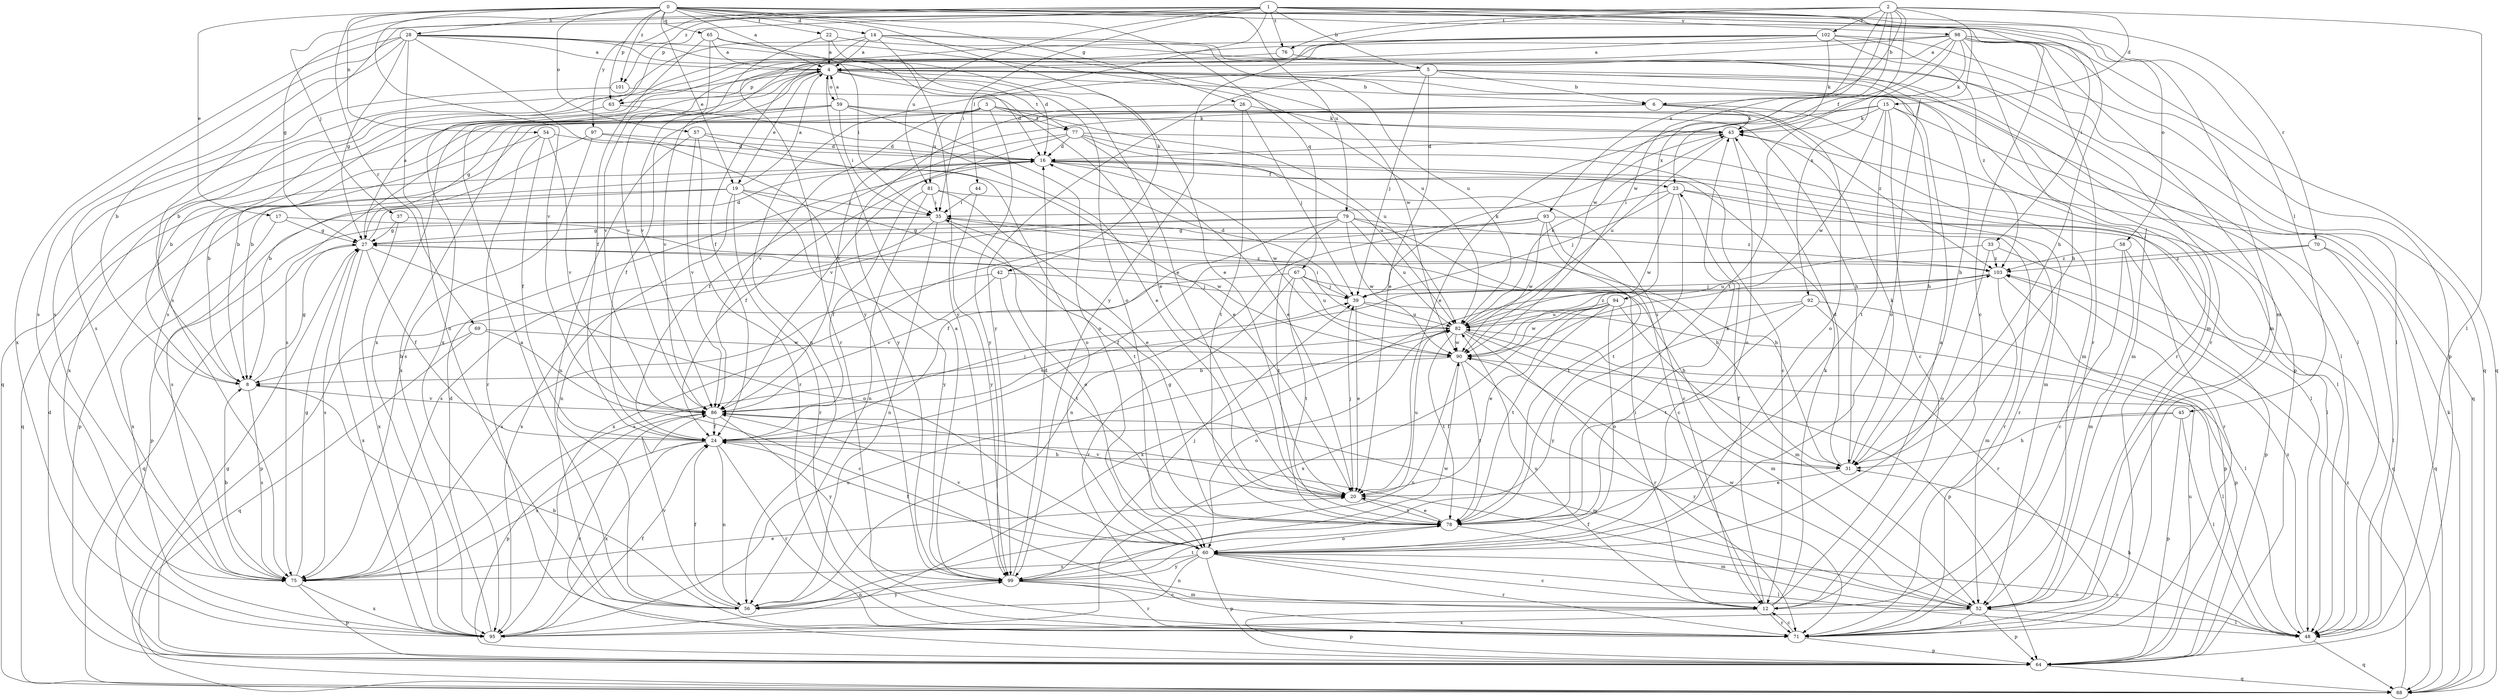 strict digraph  {
0;
1;
2;
3;
4;
5;
6;
8;
12;
14;
15;
16;
17;
19;
20;
22;
23;
24;
26;
27;
28;
31;
33;
35;
37;
39;
42;
43;
44;
45;
48;
52;
54;
56;
57;
58;
59;
60;
63;
64;
65;
67;
68;
69;
70;
71;
75;
76;
77;
78;
79;
81;
82;
86;
90;
92;
93;
94;
95;
97;
98;
99;
101;
102;
103;
0 -> 4  [label=a];
0 -> 12  [label=c];
0 -> 14  [label=d];
0 -> 17  [label=e];
0 -> 19  [label=e];
0 -> 22  [label=f];
0 -> 26  [label=g];
0 -> 28  [label=h];
0 -> 31  [label=h];
0 -> 42  [label=k];
0 -> 52  [label=m];
0 -> 54  [label=n];
0 -> 57  [label=o];
0 -> 63  [label=p];
0 -> 65  [label=q];
0 -> 67  [label=q];
0 -> 69  [label=r];
0 -> 79  [label=u];
0 -> 86  [label=v];
0 -> 101  [label=z];
1 -> 5  [label=b];
1 -> 33  [label=i];
1 -> 35  [label=i];
1 -> 37  [label=j];
1 -> 44  [label=l];
1 -> 45  [label=l];
1 -> 58  [label=o];
1 -> 63  [label=p];
1 -> 70  [label=r];
1 -> 76  [label=t];
1 -> 81  [label=u];
1 -> 97  [label=y];
1 -> 98  [label=y];
1 -> 101  [label=z];
2 -> 6  [label=b];
2 -> 15  [label=d];
2 -> 23  [label=f];
2 -> 27  [label=g];
2 -> 48  [label=l];
2 -> 75  [label=s];
2 -> 76  [label=t];
2 -> 90  [label=w];
2 -> 92  [label=x];
2 -> 93  [label=x];
2 -> 94  [label=x];
2 -> 99  [label=y];
2 -> 102  [label=z];
3 -> 27  [label=g];
3 -> 52  [label=m];
3 -> 75  [label=s];
3 -> 77  [label=t];
3 -> 81  [label=u];
3 -> 82  [label=u];
3 -> 86  [label=v];
3 -> 99  [label=y];
3 -> 103  [label=z];
4 -> 6  [label=b];
4 -> 16  [label=d];
4 -> 19  [label=e];
4 -> 31  [label=h];
4 -> 48  [label=l];
4 -> 59  [label=o];
4 -> 63  [label=p];
4 -> 68  [label=q];
4 -> 77  [label=t];
4 -> 86  [label=v];
5 -> 6  [label=b];
5 -> 20  [label=e];
5 -> 39  [label=j];
5 -> 56  [label=n];
5 -> 60  [label=o];
5 -> 64  [label=p];
5 -> 71  [label=r];
5 -> 99  [label=y];
6 -> 43  [label=k];
6 -> 52  [label=m];
6 -> 60  [label=o];
6 -> 86  [label=v];
6 -> 95  [label=x];
8 -> 27  [label=g];
8 -> 75  [label=s];
8 -> 86  [label=v];
12 -> 4  [label=a];
12 -> 23  [label=f];
12 -> 35  [label=i];
12 -> 43  [label=k];
12 -> 64  [label=p];
12 -> 71  [label=r];
12 -> 82  [label=u];
14 -> 4  [label=a];
14 -> 52  [label=m];
14 -> 71  [label=r];
14 -> 75  [label=s];
14 -> 82  [label=u];
14 -> 90  [label=w];
14 -> 99  [label=y];
15 -> 8  [label=b];
15 -> 12  [label=c];
15 -> 20  [label=e];
15 -> 31  [label=h];
15 -> 43  [label=k];
15 -> 68  [label=q];
15 -> 78  [label=t];
15 -> 90  [label=w];
16 -> 23  [label=f];
16 -> 24  [label=f];
16 -> 48  [label=l];
16 -> 52  [label=m];
16 -> 68  [label=q];
16 -> 90  [label=w];
17 -> 27  [label=g];
17 -> 90  [label=w];
17 -> 95  [label=x];
19 -> 4  [label=a];
19 -> 35  [label=i];
19 -> 56  [label=n];
19 -> 64  [label=p];
19 -> 71  [label=r];
19 -> 75  [label=s];
19 -> 78  [label=t];
19 -> 99  [label=y];
20 -> 39  [label=j];
20 -> 78  [label=t];
20 -> 82  [label=u];
20 -> 86  [label=v];
22 -> 4  [label=a];
22 -> 20  [label=e];
22 -> 48  [label=l];
22 -> 86  [label=v];
23 -> 35  [label=i];
23 -> 39  [label=j];
23 -> 48  [label=l];
23 -> 71  [label=r];
23 -> 78  [label=t];
23 -> 90  [label=w];
24 -> 31  [label=h];
24 -> 56  [label=n];
24 -> 71  [label=r];
24 -> 75  [label=s];
24 -> 95  [label=x];
26 -> 39  [label=j];
26 -> 43  [label=k];
26 -> 78  [label=t];
26 -> 99  [label=y];
27 -> 4  [label=a];
27 -> 16  [label=d];
27 -> 24  [label=f];
27 -> 60  [label=o];
27 -> 68  [label=q];
27 -> 75  [label=s];
27 -> 95  [label=x];
27 -> 103  [label=z];
28 -> 4  [label=a];
28 -> 8  [label=b];
28 -> 16  [label=d];
28 -> 20  [label=e];
28 -> 27  [label=g];
28 -> 56  [label=n];
28 -> 60  [label=o];
28 -> 75  [label=s];
28 -> 95  [label=x];
28 -> 99  [label=y];
31 -> 16  [label=d];
31 -> 20  [label=e];
31 -> 43  [label=k];
33 -> 60  [label=o];
33 -> 68  [label=q];
33 -> 82  [label=u];
33 -> 103  [label=z];
35 -> 27  [label=g];
35 -> 31  [label=h];
35 -> 56  [label=n];
35 -> 60  [label=o];
35 -> 64  [label=p];
35 -> 75  [label=s];
37 -> 27  [label=g];
37 -> 71  [label=r];
37 -> 95  [label=x];
39 -> 16  [label=d];
39 -> 20  [label=e];
39 -> 43  [label=k];
39 -> 48  [label=l];
39 -> 82  [label=u];
42 -> 39  [label=j];
42 -> 75  [label=s];
42 -> 78  [label=t];
42 -> 86  [label=v];
43 -> 16  [label=d];
43 -> 60  [label=o];
43 -> 82  [label=u];
44 -> 35  [label=i];
44 -> 99  [label=y];
45 -> 24  [label=f];
45 -> 31  [label=h];
45 -> 48  [label=l];
45 -> 64  [label=p];
48 -> 31  [label=h];
48 -> 60  [label=o];
48 -> 68  [label=q];
48 -> 103  [label=z];
52 -> 24  [label=f];
52 -> 48  [label=l];
52 -> 64  [label=p];
52 -> 71  [label=r];
52 -> 90  [label=w];
52 -> 95  [label=x];
54 -> 8  [label=b];
54 -> 16  [label=d];
54 -> 24  [label=f];
54 -> 71  [label=r];
54 -> 86  [label=v];
56 -> 4  [label=a];
56 -> 24  [label=f];
56 -> 86  [label=v];
56 -> 99  [label=y];
57 -> 16  [label=d];
57 -> 56  [label=n];
57 -> 60  [label=o];
57 -> 71  [label=r];
57 -> 86  [label=v];
58 -> 12  [label=c];
58 -> 52  [label=m];
58 -> 64  [label=p];
58 -> 103  [label=z];
59 -> 4  [label=a];
59 -> 8  [label=b];
59 -> 24  [label=f];
59 -> 31  [label=h];
59 -> 35  [label=i];
59 -> 43  [label=k];
59 -> 60  [label=o];
59 -> 95  [label=x];
60 -> 12  [label=c];
60 -> 24  [label=f];
60 -> 48  [label=l];
60 -> 56  [label=n];
60 -> 64  [label=p];
60 -> 71  [label=r];
60 -> 75  [label=s];
60 -> 86  [label=v];
60 -> 99  [label=y];
63 -> 8  [label=b];
63 -> 20  [label=e];
64 -> 16  [label=d];
64 -> 68  [label=q];
64 -> 82  [label=u];
64 -> 86  [label=v];
65 -> 4  [label=a];
65 -> 24  [label=f];
65 -> 35  [label=i];
65 -> 82  [label=u];
65 -> 86  [label=v];
67 -> 31  [label=h];
67 -> 39  [label=j];
67 -> 64  [label=p];
67 -> 71  [label=r];
67 -> 78  [label=t];
67 -> 82  [label=u];
68 -> 27  [label=g];
68 -> 43  [label=k];
68 -> 103  [label=z];
69 -> 8  [label=b];
69 -> 12  [label=c];
69 -> 68  [label=q];
69 -> 90  [label=w];
70 -> 24  [label=f];
70 -> 48  [label=l];
70 -> 68  [label=q];
70 -> 103  [label=z];
71 -> 8  [label=b];
71 -> 12  [label=c];
71 -> 64  [label=p];
75 -> 8  [label=b];
75 -> 20  [label=e];
75 -> 27  [label=g];
75 -> 64  [label=p];
75 -> 95  [label=x];
76 -> 71  [label=r];
76 -> 95  [label=x];
77 -> 12  [label=c];
77 -> 16  [label=d];
77 -> 20  [label=e];
77 -> 24  [label=f];
77 -> 48  [label=l];
77 -> 82  [label=u];
77 -> 86  [label=v];
78 -> 20  [label=e];
78 -> 27  [label=g];
78 -> 43  [label=k];
78 -> 52  [label=m];
78 -> 60  [label=o];
79 -> 24  [label=f];
79 -> 27  [label=g];
79 -> 31  [label=h];
79 -> 78  [label=t];
79 -> 82  [label=u];
79 -> 90  [label=w];
79 -> 95  [label=x];
79 -> 103  [label=z];
81 -> 12  [label=c];
81 -> 20  [label=e];
81 -> 24  [label=f];
81 -> 35  [label=i];
81 -> 56  [label=n];
82 -> 35  [label=i];
82 -> 43  [label=k];
82 -> 52  [label=m];
82 -> 60  [label=o];
82 -> 64  [label=p];
82 -> 71  [label=r];
82 -> 78  [label=t];
82 -> 86  [label=v];
82 -> 90  [label=w];
82 -> 103  [label=z];
86 -> 24  [label=f];
86 -> 39  [label=j];
86 -> 52  [label=m];
86 -> 64  [label=p];
86 -> 99  [label=y];
90 -> 8  [label=b];
90 -> 48  [label=l];
90 -> 56  [label=n];
90 -> 71  [label=r];
90 -> 78  [label=t];
92 -> 64  [label=p];
92 -> 71  [label=r];
92 -> 78  [label=t];
92 -> 82  [label=u];
92 -> 99  [label=y];
93 -> 12  [label=c];
93 -> 27  [label=g];
93 -> 56  [label=n];
93 -> 71  [label=r];
93 -> 78  [label=t];
93 -> 90  [label=w];
93 -> 95  [label=x];
94 -> 20  [label=e];
94 -> 52  [label=m];
94 -> 60  [label=o];
94 -> 78  [label=t];
94 -> 82  [label=u];
94 -> 90  [label=w];
94 -> 95  [label=x];
95 -> 16  [label=d];
95 -> 24  [label=f];
95 -> 82  [label=u];
97 -> 8  [label=b];
97 -> 16  [label=d];
97 -> 20  [label=e];
97 -> 75  [label=s];
98 -> 4  [label=a];
98 -> 31  [label=h];
98 -> 43  [label=k];
98 -> 52  [label=m];
98 -> 64  [label=p];
98 -> 68  [label=q];
98 -> 71  [label=r];
98 -> 75  [label=s];
98 -> 78  [label=t];
98 -> 90  [label=w];
98 -> 95  [label=x];
99 -> 4  [label=a];
99 -> 12  [label=c];
99 -> 16  [label=d];
99 -> 39  [label=j];
99 -> 52  [label=m];
99 -> 56  [label=n];
99 -> 71  [label=r];
99 -> 78  [label=t];
99 -> 90  [label=w];
101 -> 20  [label=e];
101 -> 75  [label=s];
102 -> 4  [label=a];
102 -> 8  [label=b];
102 -> 24  [label=f];
102 -> 43  [label=k];
102 -> 48  [label=l];
102 -> 68  [label=q];
102 -> 86  [label=v];
102 -> 103  [label=z];
103 -> 39  [label=j];
103 -> 52  [label=m];
103 -> 64  [label=p];
103 -> 75  [label=s];
103 -> 95  [label=x];
}
